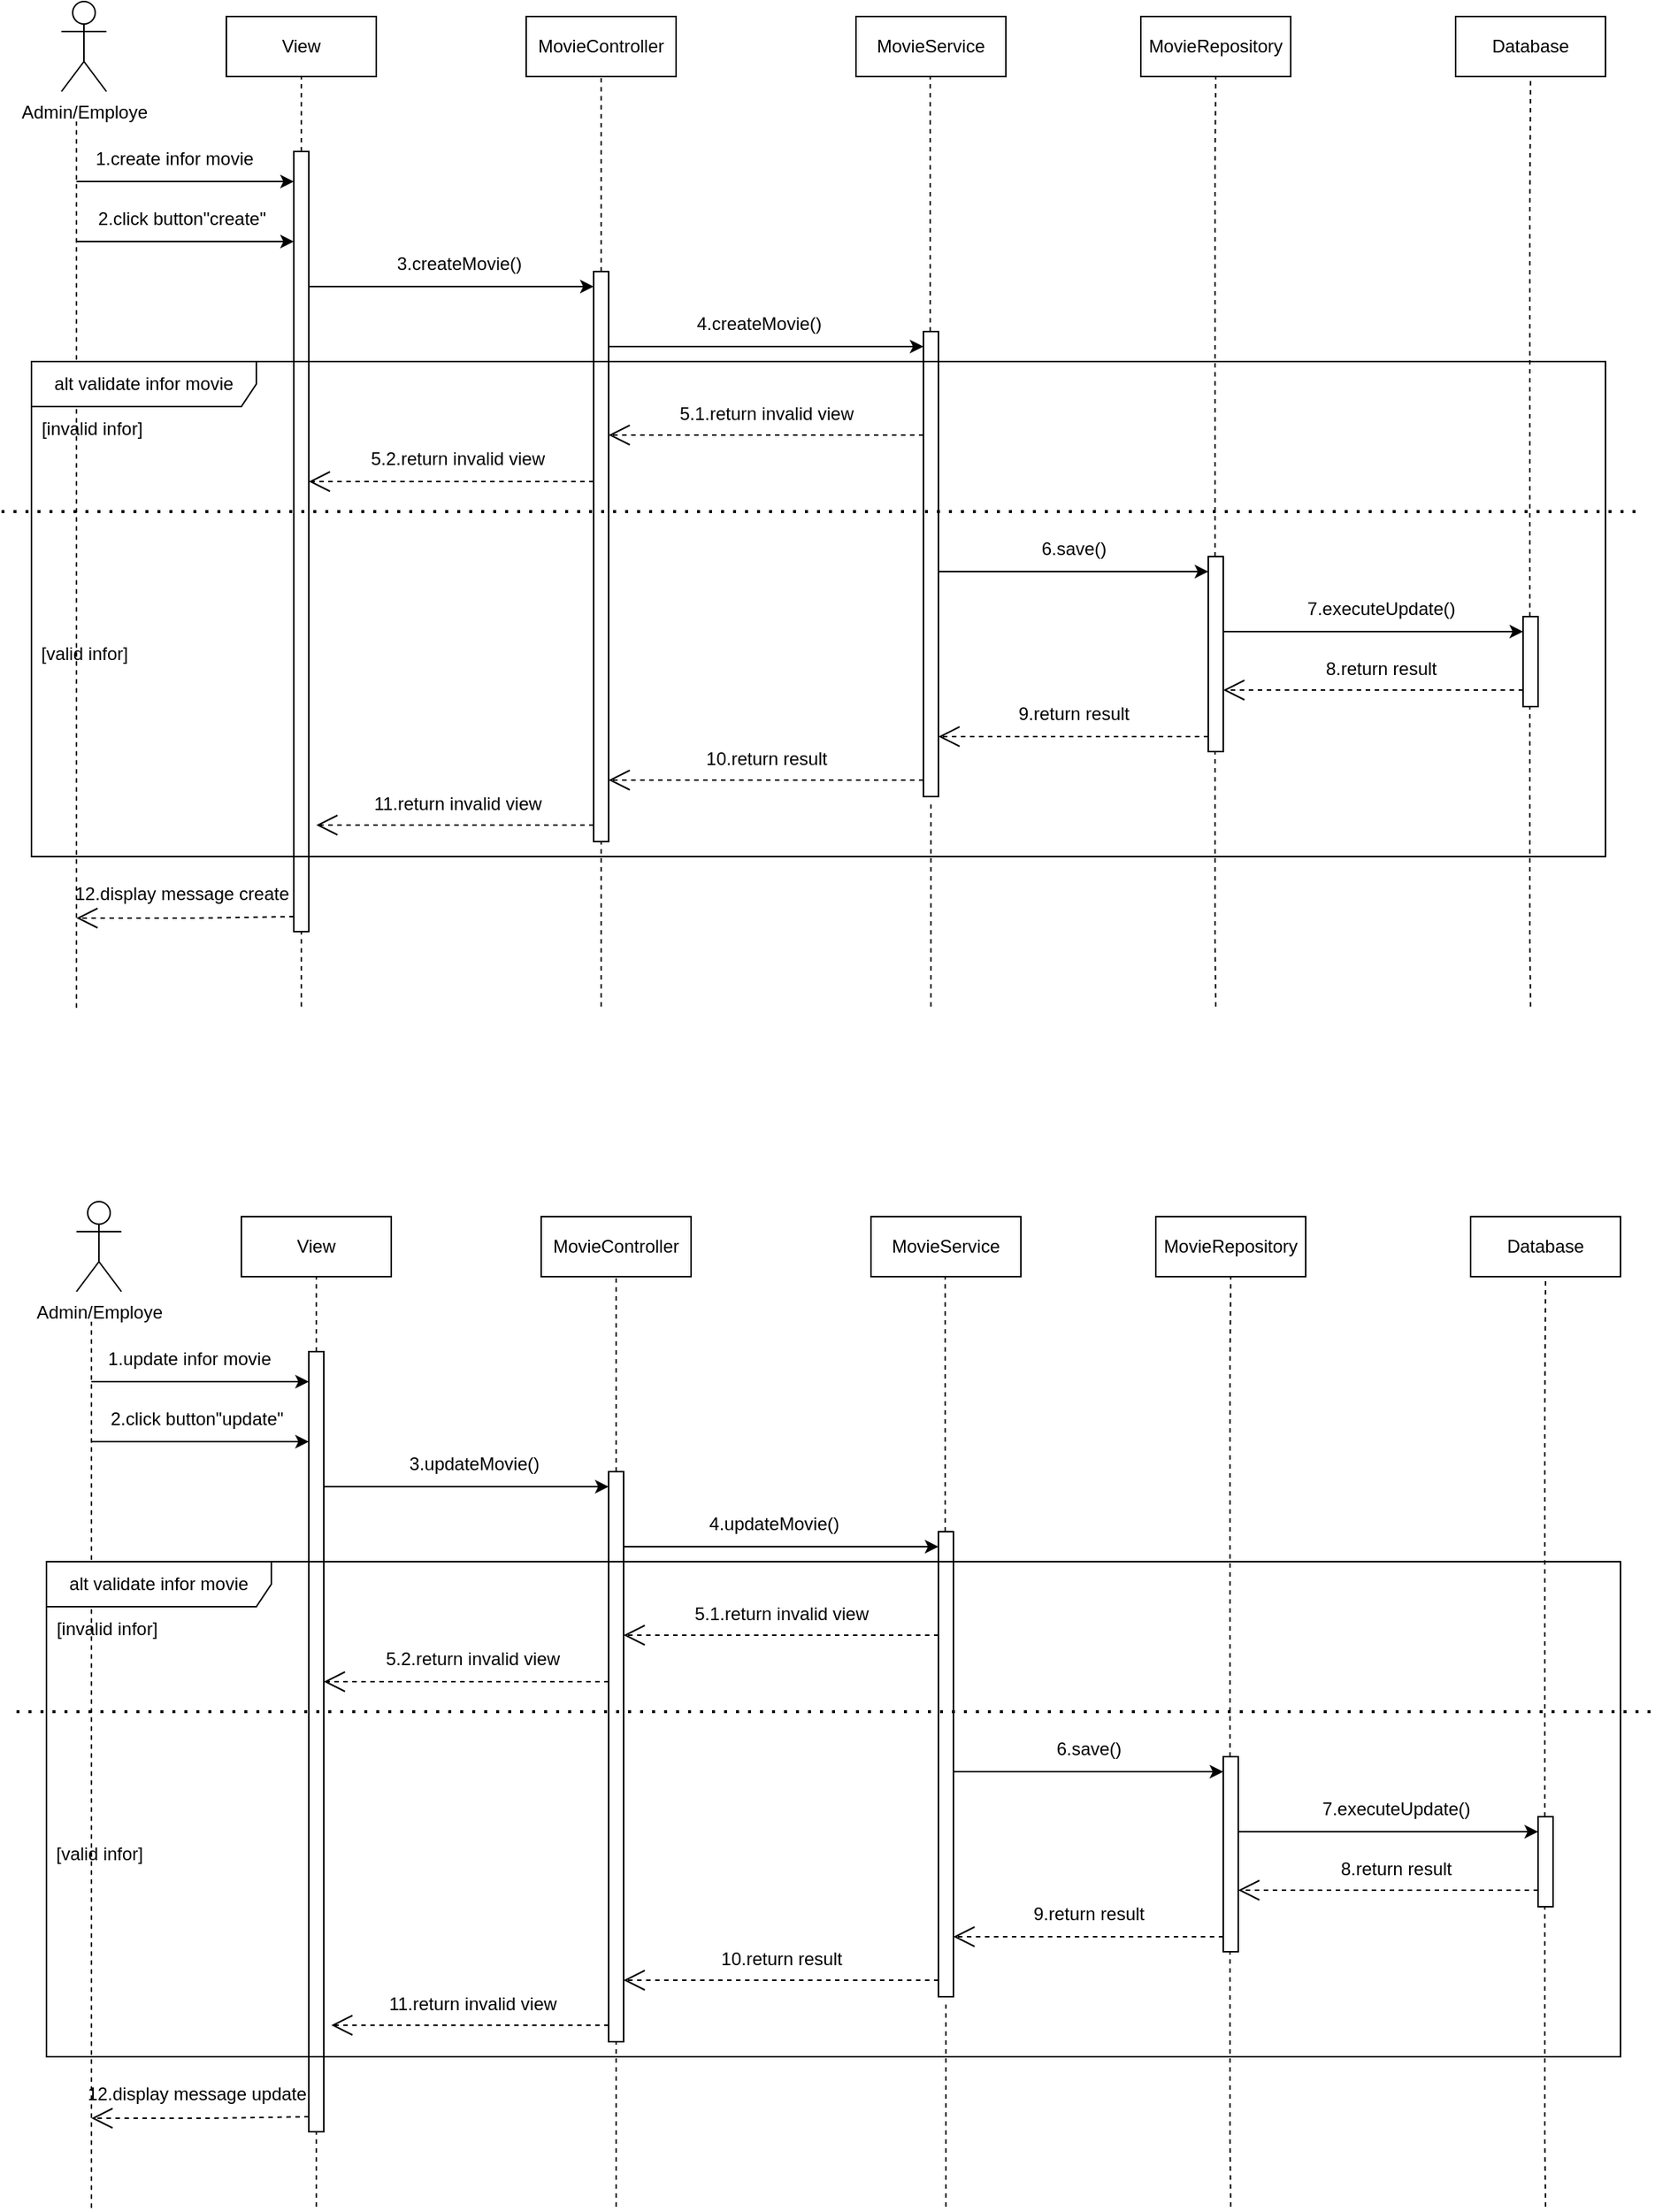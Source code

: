 <mxfile version="24.6.5" type="device">
  <diagram name="Trang-1" id="pt4II2wXfb9N7FSNM8Ed">
    <mxGraphModel dx="1050" dy="522" grid="1" gridSize="10" guides="1" tooltips="1" connect="1" arrows="1" fold="1" page="1" pageScale="1" pageWidth="827" pageHeight="1169" math="0" shadow="0">
      <root>
        <mxCell id="0" />
        <mxCell id="1" parent="0" />
        <mxCell id="slTVlI3RVbRptVLqSIr5-1" value="Admin/Employe" style="shape=umlActor;verticalLabelPosition=bottom;verticalAlign=top;html=1;outlineConnect=0;" vertex="1" parent="1">
          <mxGeometry x="90" y="90" width="30" height="60" as="geometry" />
        </mxCell>
        <mxCell id="slTVlI3RVbRptVLqSIr5-2" value="View" style="rounded=0;whiteSpace=wrap;html=1;" vertex="1" parent="1">
          <mxGeometry x="200" y="100" width="100" height="40" as="geometry" />
        </mxCell>
        <mxCell id="slTVlI3RVbRptVLqSIr5-3" value="MovieController" style="rounded=0;whiteSpace=wrap;html=1;" vertex="1" parent="1">
          <mxGeometry x="400" y="100" width="100" height="40" as="geometry" />
        </mxCell>
        <mxCell id="slTVlI3RVbRptVLqSIr5-4" value="MovieService" style="rounded=0;whiteSpace=wrap;html=1;" vertex="1" parent="1">
          <mxGeometry x="620" y="100" width="100" height="40" as="geometry" />
        </mxCell>
        <mxCell id="slTVlI3RVbRptVLqSIr5-5" value="MovieRepository" style="rounded=0;whiteSpace=wrap;html=1;" vertex="1" parent="1">
          <mxGeometry x="810" y="100" width="100" height="40" as="geometry" />
        </mxCell>
        <mxCell id="slTVlI3RVbRptVLqSIr5-6" value="Database" style="rounded=0;whiteSpace=wrap;html=1;" vertex="1" parent="1">
          <mxGeometry x="1020" y="100" width="100" height="40" as="geometry" />
        </mxCell>
        <mxCell id="slTVlI3RVbRptVLqSIr5-9" value="" style="endArrow=none;dashed=1;html=1;rounded=0;" edge="1" parent="1">
          <mxGeometry width="50" height="50" relative="1" as="geometry">
            <mxPoint x="100" y="760.8" as="sourcePoint" />
            <mxPoint x="100" y="170" as="targetPoint" />
          </mxGeometry>
        </mxCell>
        <mxCell id="slTVlI3RVbRptVLqSIr5-11" value="" style="endArrow=none;dashed=1;html=1;rounded=0;entryX=0.5;entryY=1;entryDx=0;entryDy=0;" edge="1" parent="1" source="slTVlI3RVbRptVLqSIr5-13" target="slTVlI3RVbRptVLqSIr5-2">
          <mxGeometry width="50" height="50" relative="1" as="geometry">
            <mxPoint x="250" y="230" as="sourcePoint" />
            <mxPoint x="500" y="330" as="targetPoint" />
          </mxGeometry>
        </mxCell>
        <mxCell id="slTVlI3RVbRptVLqSIr5-13" value="" style="html=1;points=[[0,0,0,0,5],[0,1,0,0,-5],[1,0,0,0,5],[1,1,0,0,-5]];perimeter=orthogonalPerimeter;outlineConnect=0;targetShapes=umlLifeline;portConstraint=eastwest;newEdgeStyle={&quot;curved&quot;:0,&quot;rounded&quot;:0};" vertex="1" parent="1">
          <mxGeometry x="245" y="190" width="10" height="520" as="geometry" />
        </mxCell>
        <mxCell id="slTVlI3RVbRptVLqSIr5-14" value="" style="endArrow=classic;html=1;rounded=0;" edge="1" parent="1" target="slTVlI3RVbRptVLqSIr5-13">
          <mxGeometry width="50" height="50" relative="1" as="geometry">
            <mxPoint x="100" y="210" as="sourcePoint" />
            <mxPoint x="240" y="210" as="targetPoint" />
          </mxGeometry>
        </mxCell>
        <mxCell id="slTVlI3RVbRptVLqSIr5-15" value="1.create infor movie" style="text;html=1;align=center;verticalAlign=middle;resizable=0;points=[];autosize=1;strokeColor=none;fillColor=none;" vertex="1" parent="1">
          <mxGeometry x="100" y="180" width="130" height="30" as="geometry" />
        </mxCell>
        <mxCell id="slTVlI3RVbRptVLqSIr5-16" value="" style="endArrow=classic;html=1;rounded=0;" edge="1" parent="1" target="slTVlI3RVbRptVLqSIr5-13">
          <mxGeometry width="50" height="50" relative="1" as="geometry">
            <mxPoint x="100" y="250" as="sourcePoint" />
            <mxPoint x="240" y="250" as="targetPoint" />
          </mxGeometry>
        </mxCell>
        <mxCell id="slTVlI3RVbRptVLqSIr5-17" value="2.click button&quot;create&quot;" style="text;html=1;align=center;verticalAlign=middle;resizable=0;points=[];autosize=1;strokeColor=none;fillColor=none;" vertex="1" parent="1">
          <mxGeometry x="100" y="220" width="140" height="30" as="geometry" />
        </mxCell>
        <mxCell id="slTVlI3RVbRptVLqSIr5-18" value="" style="endArrow=none;dashed=1;html=1;rounded=0;entryX=0.5;entryY=1;entryDx=0;entryDy=0;" edge="1" parent="1" source="slTVlI3RVbRptVLqSIr5-19" target="slTVlI3RVbRptVLqSIr5-3">
          <mxGeometry width="50" height="50" relative="1" as="geometry">
            <mxPoint x="450" y="270" as="sourcePoint" />
            <mxPoint x="460" y="160" as="targetPoint" />
          </mxGeometry>
        </mxCell>
        <mxCell id="slTVlI3RVbRptVLqSIr5-19" value="" style="html=1;points=[[0,0,0,0,5],[0,1,0,0,-5],[1,0,0,0,5],[1,1,0,0,-5]];perimeter=orthogonalPerimeter;outlineConnect=0;targetShapes=umlLifeline;portConstraint=eastwest;newEdgeStyle={&quot;curved&quot;:0,&quot;rounded&quot;:0};" vertex="1" parent="1">
          <mxGeometry x="445" y="270" width="10" height="380" as="geometry" />
        </mxCell>
        <mxCell id="slTVlI3RVbRptVLqSIr5-21" value="" style="endArrow=classic;html=1;rounded=0;" edge="1" parent="1">
          <mxGeometry width="50" height="50" relative="1" as="geometry">
            <mxPoint x="255" y="280" as="sourcePoint" />
            <mxPoint x="445" y="280" as="targetPoint" />
          </mxGeometry>
        </mxCell>
        <mxCell id="slTVlI3RVbRptVLqSIr5-22" value="3.createMovie()" style="text;html=1;align=center;verticalAlign=middle;resizable=0;points=[];autosize=1;strokeColor=none;fillColor=none;" vertex="1" parent="1">
          <mxGeometry x="300" y="250" width="110" height="30" as="geometry" />
        </mxCell>
        <mxCell id="slTVlI3RVbRptVLqSIr5-23" value="" style="endArrow=none;dashed=1;html=1;rounded=0;entryX=0.5;entryY=1;entryDx=0;entryDy=0;" edge="1" parent="1" source="slTVlI3RVbRptVLqSIr5-25">
          <mxGeometry width="50" height="50" relative="1" as="geometry">
            <mxPoint x="669.5" y="250" as="sourcePoint" />
            <mxPoint x="669.5" y="140" as="targetPoint" />
          </mxGeometry>
        </mxCell>
        <mxCell id="slTVlI3RVbRptVLqSIr5-24" value="" style="endArrow=none;dashed=1;html=1;rounded=0;entryX=0.5;entryY=1;entryDx=0;entryDy=0;" edge="1" parent="1" source="slTVlI3RVbRptVLqSIr5-27" target="slTVlI3RVbRptVLqSIr5-5">
          <mxGeometry width="50" height="50" relative="1" as="geometry">
            <mxPoint x="859.5" y="260" as="sourcePoint" />
            <mxPoint x="859.5" y="150" as="targetPoint" />
            <Array as="points">
              <mxPoint x="859.5" y="200" />
            </Array>
          </mxGeometry>
        </mxCell>
        <mxCell id="slTVlI3RVbRptVLqSIr5-25" value="" style="html=1;points=[[0,0,0,0,5],[0,1,0,0,-5],[1,0,0,0,5],[1,1,0,0,-5]];perimeter=orthogonalPerimeter;outlineConnect=0;targetShapes=umlLifeline;portConstraint=eastwest;newEdgeStyle={&quot;curved&quot;:0,&quot;rounded&quot;:0};" vertex="1" parent="1">
          <mxGeometry x="665" y="310" width="10" height="310" as="geometry" />
        </mxCell>
        <mxCell id="slTVlI3RVbRptVLqSIr5-27" value="" style="html=1;points=[[0,0,0,0,5],[0,1,0,0,-5],[1,0,0,0,5],[1,1,0,0,-5]];perimeter=orthogonalPerimeter;outlineConnect=0;targetShapes=umlLifeline;portConstraint=eastwest;newEdgeStyle={&quot;curved&quot;:0,&quot;rounded&quot;:0};" vertex="1" parent="1">
          <mxGeometry x="855" y="460" width="10" height="130" as="geometry" />
        </mxCell>
        <mxCell id="slTVlI3RVbRptVLqSIr5-28" value="" style="endArrow=classic;html=1;rounded=0;" edge="1" parent="1" source="slTVlI3RVbRptVLqSIr5-19" target="slTVlI3RVbRptVLqSIr5-25">
          <mxGeometry width="50" height="50" relative="1" as="geometry">
            <mxPoint x="460" y="320" as="sourcePoint" />
            <mxPoint x="660" y="320" as="targetPoint" />
            <Array as="points">
              <mxPoint x="560" y="320" />
            </Array>
          </mxGeometry>
        </mxCell>
        <mxCell id="slTVlI3RVbRptVLqSIr5-29" value="4.createMovie()" style="text;html=1;align=center;verticalAlign=middle;resizable=0;points=[];autosize=1;strokeColor=none;fillColor=none;" vertex="1" parent="1">
          <mxGeometry x="500" y="290" width="110" height="30" as="geometry" />
        </mxCell>
        <mxCell id="slTVlI3RVbRptVLqSIr5-31" value="" style="endArrow=classic;html=1;rounded=0;" edge="1" parent="1">
          <mxGeometry width="50" height="50" relative="1" as="geometry">
            <mxPoint x="675" y="470" as="sourcePoint" />
            <mxPoint x="855" y="470" as="targetPoint" />
          </mxGeometry>
        </mxCell>
        <mxCell id="slTVlI3RVbRptVLqSIr5-32" value="6.save()" style="text;html=1;align=center;verticalAlign=middle;resizable=0;points=[];autosize=1;strokeColor=none;fillColor=none;" vertex="1" parent="1">
          <mxGeometry x="730" y="440" width="70" height="30" as="geometry" />
        </mxCell>
        <mxCell id="slTVlI3RVbRptVLqSIr5-34" value="" style="endArrow=none;dashed=1;html=1;rounded=0;entryX=0.5;entryY=1;entryDx=0;entryDy=0;" edge="1" parent="1" source="slTVlI3RVbRptVLqSIr5-35" target="slTVlI3RVbRptVLqSIr5-6">
          <mxGeometry width="50" height="50" relative="1" as="geometry">
            <mxPoint x="1070" y="310" as="sourcePoint" />
            <mxPoint x="1070" y="170" as="targetPoint" />
            <Array as="points">
              <mxPoint x="1069.5" y="230" />
            </Array>
          </mxGeometry>
        </mxCell>
        <mxCell id="slTVlI3RVbRptVLqSIr5-35" value="" style="html=1;points=[[0,0,0,0,5],[0,1,0,0,-5],[1,0,0,0,5],[1,1,0,0,-5]];perimeter=orthogonalPerimeter;outlineConnect=0;targetShapes=umlLifeline;portConstraint=eastwest;newEdgeStyle={&quot;curved&quot;:0,&quot;rounded&quot;:0};" vertex="1" parent="1">
          <mxGeometry x="1065" y="500" width="10" height="60" as="geometry" />
        </mxCell>
        <mxCell id="slTVlI3RVbRptVLqSIr5-36" value="" style="endArrow=classic;html=1;rounded=0;" edge="1" parent="1">
          <mxGeometry width="50" height="50" relative="1" as="geometry">
            <mxPoint x="865" y="510" as="sourcePoint" />
            <mxPoint x="1065" y="510" as="targetPoint" />
          </mxGeometry>
        </mxCell>
        <mxCell id="slTVlI3RVbRptVLqSIr5-37" value="7.executeUpdate()" style="text;html=1;align=center;verticalAlign=middle;resizable=0;points=[];autosize=1;strokeColor=none;fillColor=none;" vertex="1" parent="1">
          <mxGeometry x="910" y="480" width="120" height="30" as="geometry" />
        </mxCell>
        <mxCell id="slTVlI3RVbRptVLqSIr5-38" value="" style="endArrow=open;endSize=12;dashed=1;html=1;rounded=0;" edge="1" parent="1">
          <mxGeometry width="160" relative="1" as="geometry">
            <mxPoint x="665" y="379" as="sourcePoint" />
            <mxPoint x="455" y="379" as="targetPoint" />
          </mxGeometry>
        </mxCell>
        <mxCell id="slTVlI3RVbRptVLqSIr5-39" value="5.1.return invalid view" style="text;html=1;align=center;verticalAlign=middle;resizable=0;points=[];autosize=1;strokeColor=none;fillColor=none;" vertex="1" parent="1">
          <mxGeometry x="490" y="350" width="140" height="30" as="geometry" />
        </mxCell>
        <mxCell id="slTVlI3RVbRptVLqSIr5-40" value="" style="endArrow=open;endSize=12;dashed=1;html=1;rounded=0;" edge="1" parent="1">
          <mxGeometry width="160" relative="1" as="geometry">
            <mxPoint x="445" y="410" as="sourcePoint" />
            <mxPoint x="255" y="410" as="targetPoint" />
          </mxGeometry>
        </mxCell>
        <mxCell id="slTVlI3RVbRptVLqSIr5-41" value="5.2.return invalid view" style="text;html=1;align=center;verticalAlign=middle;resizable=0;points=[];autosize=1;strokeColor=none;fillColor=none;" vertex="1" parent="1">
          <mxGeometry x="284" y="380" width="140" height="30" as="geometry" />
        </mxCell>
        <mxCell id="slTVlI3RVbRptVLqSIr5-43" value="[invalid infor]" style="text;html=1;align=center;verticalAlign=middle;resizable=0;points=[];autosize=1;strokeColor=none;fillColor=none;" vertex="1" parent="1">
          <mxGeometry x="65" y="360" width="90" height="30" as="geometry" />
        </mxCell>
        <mxCell id="slTVlI3RVbRptVLqSIr5-44" value="" style="endArrow=open;endSize=12;dashed=1;html=1;rounded=0;" edge="1" parent="1" source="slTVlI3RVbRptVLqSIr5-35">
          <mxGeometry width="160" relative="1" as="geometry">
            <mxPoint x="1075" y="549" as="sourcePoint" />
            <mxPoint x="865" y="549" as="targetPoint" />
          </mxGeometry>
        </mxCell>
        <mxCell id="slTVlI3RVbRptVLqSIr5-45" value="8.return result" style="text;html=1;align=center;verticalAlign=middle;resizable=0;points=[];autosize=1;strokeColor=none;fillColor=none;" vertex="1" parent="1">
          <mxGeometry x="920" y="520" width="100" height="30" as="geometry" />
        </mxCell>
        <mxCell id="slTVlI3RVbRptVLqSIr5-46" value="" style="endArrow=open;endSize=12;dashed=1;html=1;rounded=0;" edge="1" parent="1">
          <mxGeometry width="160" relative="1" as="geometry">
            <mxPoint x="855" y="580" as="sourcePoint" />
            <mxPoint x="675" y="580" as="targetPoint" />
          </mxGeometry>
        </mxCell>
        <mxCell id="slTVlI3RVbRptVLqSIr5-47" value="9.return result" style="text;html=1;align=center;verticalAlign=middle;resizable=0;points=[];autosize=1;strokeColor=none;fillColor=none;" vertex="1" parent="1">
          <mxGeometry x="715" y="550" width="100" height="30" as="geometry" />
        </mxCell>
        <mxCell id="slTVlI3RVbRptVLqSIr5-50" value="" style="endArrow=open;endSize=12;dashed=1;html=1;rounded=0;" edge="1" parent="1">
          <mxGeometry width="160" relative="1" as="geometry">
            <mxPoint x="665" y="609" as="sourcePoint" />
            <mxPoint x="455" y="609" as="targetPoint" />
          </mxGeometry>
        </mxCell>
        <mxCell id="slTVlI3RVbRptVLqSIr5-51" value="10.return result" style="text;html=1;align=center;verticalAlign=middle;resizable=0;points=[];autosize=1;strokeColor=none;fillColor=none;" vertex="1" parent="1">
          <mxGeometry x="510" y="580" width="100" height="30" as="geometry" />
        </mxCell>
        <mxCell id="slTVlI3RVbRptVLqSIr5-52" value="" style="endArrow=open;endSize=12;dashed=1;html=1;rounded=0;" edge="1" parent="1" source="slTVlI3RVbRptVLqSIr5-19">
          <mxGeometry width="160" relative="1" as="geometry">
            <mxPoint x="440" y="640" as="sourcePoint" />
            <mxPoint x="260" y="639" as="targetPoint" />
          </mxGeometry>
        </mxCell>
        <mxCell id="slTVlI3RVbRptVLqSIr5-53" value="11.return invalid view" style="text;html=1;align=center;verticalAlign=middle;resizable=0;points=[];autosize=1;strokeColor=none;fillColor=none;" vertex="1" parent="1">
          <mxGeometry x="284" y="610" width="140" height="30" as="geometry" />
        </mxCell>
        <mxCell id="slTVlI3RVbRptVLqSIr5-54" value="" style="endArrow=open;endSize=12;dashed=1;html=1;rounded=0;" edge="1" parent="1">
          <mxGeometry width="160" relative="1" as="geometry">
            <mxPoint x="245" y="700" as="sourcePoint" />
            <mxPoint x="100" y="701" as="targetPoint" />
            <Array as="points">
              <mxPoint x="180" y="701" />
            </Array>
          </mxGeometry>
        </mxCell>
        <mxCell id="slTVlI3RVbRptVLqSIr5-55" value="12.display message create" style="text;html=1;align=center;verticalAlign=middle;resizable=0;points=[];autosize=1;strokeColor=none;fillColor=none;" vertex="1" parent="1">
          <mxGeometry x="85" y="670" width="170" height="30" as="geometry" />
        </mxCell>
        <mxCell id="slTVlI3RVbRptVLqSIr5-56" value="[valid infor]" style="text;html=1;align=center;verticalAlign=middle;resizable=0;points=[];autosize=1;strokeColor=none;fillColor=none;" vertex="1" parent="1">
          <mxGeometry x="65" y="510" width="80" height="30" as="geometry" />
        </mxCell>
        <mxCell id="slTVlI3RVbRptVLqSIr5-57" value="alt validate infor movie" style="shape=umlFrame;whiteSpace=wrap;html=1;pointerEvents=0;width=150;height=30;" vertex="1" parent="1">
          <mxGeometry x="70" y="330" width="1050" height="330" as="geometry" />
        </mxCell>
        <mxCell id="slTVlI3RVbRptVLqSIr5-58" value="" style="endArrow=none;dashed=1;html=1;rounded=0;" edge="1" parent="1">
          <mxGeometry width="50" height="50" relative="1" as="geometry">
            <mxPoint x="250" y="760" as="sourcePoint" />
            <mxPoint x="250" y="710" as="targetPoint" />
          </mxGeometry>
        </mxCell>
        <mxCell id="slTVlI3RVbRptVLqSIr5-59" value="" style="endArrow=none;dashed=1;html=1;rounded=0;" edge="1" parent="1">
          <mxGeometry width="50" height="50" relative="1" as="geometry">
            <mxPoint x="450" y="760" as="sourcePoint" />
            <mxPoint x="450" y="650" as="targetPoint" />
          </mxGeometry>
        </mxCell>
        <mxCell id="slTVlI3RVbRptVLqSIr5-61" value="" style="endArrow=none;dashed=1;html=1;rounded=0;entryX=0.5;entryY=1.017;entryDx=0;entryDy=0;entryPerimeter=0;" edge="1" parent="1" target="slTVlI3RVbRptVLqSIr5-25">
          <mxGeometry width="50" height="50" relative="1" as="geometry">
            <mxPoint x="670" y="760" as="sourcePoint" />
            <mxPoint x="669.5" y="660" as="targetPoint" />
            <Array as="points">
              <mxPoint x="670" y="700" />
            </Array>
          </mxGeometry>
        </mxCell>
        <mxCell id="slTVlI3RVbRptVLqSIr5-62" value="" style="endArrow=none;dashed=1;html=1;rounded=0;" edge="1" parent="1" target="slTVlI3RVbRptVLqSIr5-27">
          <mxGeometry width="50" height="50" relative="1" as="geometry">
            <mxPoint x="860" y="760" as="sourcePoint" />
            <mxPoint x="859.5" y="640" as="targetPoint" />
            <Array as="points">
              <mxPoint x="859.5" y="715" />
            </Array>
          </mxGeometry>
        </mxCell>
        <mxCell id="slTVlI3RVbRptVLqSIr5-63" value="" style="endArrow=none;dashed=1;html=1;rounded=0;" edge="1" parent="1" target="slTVlI3RVbRptVLqSIr5-35">
          <mxGeometry width="50" height="50" relative="1" as="geometry">
            <mxPoint x="1070" y="760" as="sourcePoint" />
            <mxPoint x="1070" y="590" as="targetPoint" />
            <Array as="points">
              <mxPoint x="1069.5" y="715" />
            </Array>
          </mxGeometry>
        </mxCell>
        <mxCell id="slTVlI3RVbRptVLqSIr5-64" value="" style="endArrow=none;dashed=1;html=1;dashPattern=1 3;strokeWidth=2;rounded=0;" edge="1" parent="1">
          <mxGeometry width="50" height="50" relative="1" as="geometry">
            <mxPoint x="50" y="430" as="sourcePoint" />
            <mxPoint x="1140" y="430" as="targetPoint" />
          </mxGeometry>
        </mxCell>
        <mxCell id="slTVlI3RVbRptVLqSIr5-118" value="Admin/Employe" style="shape=umlActor;verticalLabelPosition=bottom;verticalAlign=top;html=1;outlineConnect=0;" vertex="1" parent="1">
          <mxGeometry x="100" y="890" width="30" height="60" as="geometry" />
        </mxCell>
        <mxCell id="slTVlI3RVbRptVLqSIr5-119" value="View" style="rounded=0;whiteSpace=wrap;html=1;" vertex="1" parent="1">
          <mxGeometry x="210" y="900" width="100" height="40" as="geometry" />
        </mxCell>
        <mxCell id="slTVlI3RVbRptVLqSIr5-120" value="MovieController" style="rounded=0;whiteSpace=wrap;html=1;" vertex="1" parent="1">
          <mxGeometry x="410" y="900" width="100" height="40" as="geometry" />
        </mxCell>
        <mxCell id="slTVlI3RVbRptVLqSIr5-121" value="MovieService" style="rounded=0;whiteSpace=wrap;html=1;" vertex="1" parent="1">
          <mxGeometry x="630" y="900" width="100" height="40" as="geometry" />
        </mxCell>
        <mxCell id="slTVlI3RVbRptVLqSIr5-122" value="MovieRepository" style="rounded=0;whiteSpace=wrap;html=1;" vertex="1" parent="1">
          <mxGeometry x="820" y="900" width="100" height="40" as="geometry" />
        </mxCell>
        <mxCell id="slTVlI3RVbRptVLqSIr5-123" value="Database" style="rounded=0;whiteSpace=wrap;html=1;" vertex="1" parent="1">
          <mxGeometry x="1030" y="900" width="100" height="40" as="geometry" />
        </mxCell>
        <mxCell id="slTVlI3RVbRptVLqSIr5-124" value="" style="endArrow=none;dashed=1;html=1;rounded=0;" edge="1" parent="1">
          <mxGeometry width="50" height="50" relative="1" as="geometry">
            <mxPoint x="110" y="1560.8" as="sourcePoint" />
            <mxPoint x="110" y="970" as="targetPoint" />
          </mxGeometry>
        </mxCell>
        <mxCell id="slTVlI3RVbRptVLqSIr5-125" value="" style="endArrow=none;dashed=1;html=1;rounded=0;entryX=0.5;entryY=1;entryDx=0;entryDy=0;" edge="1" parent="1" source="slTVlI3RVbRptVLqSIr5-126" target="slTVlI3RVbRptVLqSIr5-119">
          <mxGeometry width="50" height="50" relative="1" as="geometry">
            <mxPoint x="260" y="1030" as="sourcePoint" />
            <mxPoint x="510" y="1130" as="targetPoint" />
          </mxGeometry>
        </mxCell>
        <mxCell id="slTVlI3RVbRptVLqSIr5-126" value="" style="html=1;points=[[0,0,0,0,5],[0,1,0,0,-5],[1,0,0,0,5],[1,1,0,0,-5]];perimeter=orthogonalPerimeter;outlineConnect=0;targetShapes=umlLifeline;portConstraint=eastwest;newEdgeStyle={&quot;curved&quot;:0,&quot;rounded&quot;:0};" vertex="1" parent="1">
          <mxGeometry x="255" y="990" width="10" height="520" as="geometry" />
        </mxCell>
        <mxCell id="slTVlI3RVbRptVLqSIr5-127" value="" style="endArrow=classic;html=1;rounded=0;" edge="1" parent="1" target="slTVlI3RVbRptVLqSIr5-126">
          <mxGeometry width="50" height="50" relative="1" as="geometry">
            <mxPoint x="110" y="1010" as="sourcePoint" />
            <mxPoint x="250" y="1010" as="targetPoint" />
          </mxGeometry>
        </mxCell>
        <mxCell id="slTVlI3RVbRptVLqSIr5-128" value="1.update infor movie" style="text;html=1;align=center;verticalAlign=middle;resizable=0;points=[];autosize=1;strokeColor=none;fillColor=none;" vertex="1" parent="1">
          <mxGeometry x="110" y="980" width="130" height="30" as="geometry" />
        </mxCell>
        <mxCell id="slTVlI3RVbRptVLqSIr5-129" value="" style="endArrow=classic;html=1;rounded=0;" edge="1" parent="1" target="slTVlI3RVbRptVLqSIr5-126">
          <mxGeometry width="50" height="50" relative="1" as="geometry">
            <mxPoint x="110" y="1050" as="sourcePoint" />
            <mxPoint x="250" y="1050" as="targetPoint" />
          </mxGeometry>
        </mxCell>
        <mxCell id="slTVlI3RVbRptVLqSIr5-130" value="2.click button&quot;update&quot;" style="text;html=1;align=center;verticalAlign=middle;resizable=0;points=[];autosize=1;strokeColor=none;fillColor=none;" vertex="1" parent="1">
          <mxGeometry x="110" y="1020" width="140" height="30" as="geometry" />
        </mxCell>
        <mxCell id="slTVlI3RVbRptVLqSIr5-131" value="" style="endArrow=none;dashed=1;html=1;rounded=0;entryX=0.5;entryY=1;entryDx=0;entryDy=0;" edge="1" parent="1" source="slTVlI3RVbRptVLqSIr5-132" target="slTVlI3RVbRptVLqSIr5-120">
          <mxGeometry width="50" height="50" relative="1" as="geometry">
            <mxPoint x="460" y="1070" as="sourcePoint" />
            <mxPoint x="470" y="960" as="targetPoint" />
          </mxGeometry>
        </mxCell>
        <mxCell id="slTVlI3RVbRptVLqSIr5-132" value="" style="html=1;points=[[0,0,0,0,5],[0,1,0,0,-5],[1,0,0,0,5],[1,1,0,0,-5]];perimeter=orthogonalPerimeter;outlineConnect=0;targetShapes=umlLifeline;portConstraint=eastwest;newEdgeStyle={&quot;curved&quot;:0,&quot;rounded&quot;:0};" vertex="1" parent="1">
          <mxGeometry x="455" y="1070" width="10" height="380" as="geometry" />
        </mxCell>
        <mxCell id="slTVlI3RVbRptVLqSIr5-133" value="" style="endArrow=classic;html=1;rounded=0;" edge="1" parent="1">
          <mxGeometry width="50" height="50" relative="1" as="geometry">
            <mxPoint x="265" y="1080" as="sourcePoint" />
            <mxPoint x="455" y="1080" as="targetPoint" />
          </mxGeometry>
        </mxCell>
        <mxCell id="slTVlI3RVbRptVLqSIr5-134" value="3.updateMovie()" style="text;html=1;align=center;verticalAlign=middle;resizable=0;points=[];autosize=1;strokeColor=none;fillColor=none;" vertex="1" parent="1">
          <mxGeometry x="310" y="1050" width="110" height="30" as="geometry" />
        </mxCell>
        <mxCell id="slTVlI3RVbRptVLqSIr5-135" value="" style="endArrow=none;dashed=1;html=1;rounded=0;entryX=0.5;entryY=1;entryDx=0;entryDy=0;" edge="1" parent="1" source="slTVlI3RVbRptVLqSIr5-137">
          <mxGeometry width="50" height="50" relative="1" as="geometry">
            <mxPoint x="679.5" y="1050" as="sourcePoint" />
            <mxPoint x="679.5" y="940" as="targetPoint" />
          </mxGeometry>
        </mxCell>
        <mxCell id="slTVlI3RVbRptVLqSIr5-136" value="" style="endArrow=none;dashed=1;html=1;rounded=0;entryX=0.5;entryY=1;entryDx=0;entryDy=0;" edge="1" parent="1" source="slTVlI3RVbRptVLqSIr5-138" target="slTVlI3RVbRptVLqSIr5-122">
          <mxGeometry width="50" height="50" relative="1" as="geometry">
            <mxPoint x="869.5" y="1060" as="sourcePoint" />
            <mxPoint x="869.5" y="950" as="targetPoint" />
            <Array as="points">
              <mxPoint x="869.5" y="1000" />
            </Array>
          </mxGeometry>
        </mxCell>
        <mxCell id="slTVlI3RVbRptVLqSIr5-137" value="" style="html=1;points=[[0,0,0,0,5],[0,1,0,0,-5],[1,0,0,0,5],[1,1,0,0,-5]];perimeter=orthogonalPerimeter;outlineConnect=0;targetShapes=umlLifeline;portConstraint=eastwest;newEdgeStyle={&quot;curved&quot;:0,&quot;rounded&quot;:0};" vertex="1" parent="1">
          <mxGeometry x="675" y="1110" width="10" height="310" as="geometry" />
        </mxCell>
        <mxCell id="slTVlI3RVbRptVLqSIr5-138" value="" style="html=1;points=[[0,0,0,0,5],[0,1,0,0,-5],[1,0,0,0,5],[1,1,0,0,-5]];perimeter=orthogonalPerimeter;outlineConnect=0;targetShapes=umlLifeline;portConstraint=eastwest;newEdgeStyle={&quot;curved&quot;:0,&quot;rounded&quot;:0};" vertex="1" parent="1">
          <mxGeometry x="865" y="1260" width="10" height="130" as="geometry" />
        </mxCell>
        <mxCell id="slTVlI3RVbRptVLqSIr5-139" value="" style="endArrow=classic;html=1;rounded=0;" edge="1" parent="1" source="slTVlI3RVbRptVLqSIr5-132" target="slTVlI3RVbRptVLqSIr5-137">
          <mxGeometry width="50" height="50" relative="1" as="geometry">
            <mxPoint x="470" y="1120" as="sourcePoint" />
            <mxPoint x="670" y="1120" as="targetPoint" />
            <Array as="points">
              <mxPoint x="570" y="1120" />
            </Array>
          </mxGeometry>
        </mxCell>
        <mxCell id="slTVlI3RVbRptVLqSIr5-140" value="4.updateMovie()" style="text;html=1;align=center;verticalAlign=middle;resizable=0;points=[];autosize=1;strokeColor=none;fillColor=none;" vertex="1" parent="1">
          <mxGeometry x="510" y="1090" width="110" height="30" as="geometry" />
        </mxCell>
        <mxCell id="slTVlI3RVbRptVLqSIr5-141" value="" style="endArrow=classic;html=1;rounded=0;" edge="1" parent="1">
          <mxGeometry width="50" height="50" relative="1" as="geometry">
            <mxPoint x="685" y="1270" as="sourcePoint" />
            <mxPoint x="865" y="1270" as="targetPoint" />
          </mxGeometry>
        </mxCell>
        <mxCell id="slTVlI3RVbRptVLqSIr5-142" value="6.save()" style="text;html=1;align=center;verticalAlign=middle;resizable=0;points=[];autosize=1;strokeColor=none;fillColor=none;" vertex="1" parent="1">
          <mxGeometry x="740" y="1240" width="70" height="30" as="geometry" />
        </mxCell>
        <mxCell id="slTVlI3RVbRptVLqSIr5-143" value="" style="endArrow=none;dashed=1;html=1;rounded=0;entryX=0.5;entryY=1;entryDx=0;entryDy=0;" edge="1" parent="1" source="slTVlI3RVbRptVLqSIr5-144" target="slTVlI3RVbRptVLqSIr5-123">
          <mxGeometry width="50" height="50" relative="1" as="geometry">
            <mxPoint x="1080" y="1110" as="sourcePoint" />
            <mxPoint x="1080" y="970" as="targetPoint" />
            <Array as="points">
              <mxPoint x="1079.5" y="1030" />
            </Array>
          </mxGeometry>
        </mxCell>
        <mxCell id="slTVlI3RVbRptVLqSIr5-144" value="" style="html=1;points=[[0,0,0,0,5],[0,1,0,0,-5],[1,0,0,0,5],[1,1,0,0,-5]];perimeter=orthogonalPerimeter;outlineConnect=0;targetShapes=umlLifeline;portConstraint=eastwest;newEdgeStyle={&quot;curved&quot;:0,&quot;rounded&quot;:0};" vertex="1" parent="1">
          <mxGeometry x="1075" y="1300" width="10" height="60" as="geometry" />
        </mxCell>
        <mxCell id="slTVlI3RVbRptVLqSIr5-145" value="" style="endArrow=classic;html=1;rounded=0;" edge="1" parent="1">
          <mxGeometry width="50" height="50" relative="1" as="geometry">
            <mxPoint x="875" y="1310" as="sourcePoint" />
            <mxPoint x="1075" y="1310" as="targetPoint" />
          </mxGeometry>
        </mxCell>
        <mxCell id="slTVlI3RVbRptVLqSIr5-146" value="7.executeUpdate()" style="text;html=1;align=center;verticalAlign=middle;resizable=0;points=[];autosize=1;strokeColor=none;fillColor=none;" vertex="1" parent="1">
          <mxGeometry x="920" y="1280" width="120" height="30" as="geometry" />
        </mxCell>
        <mxCell id="slTVlI3RVbRptVLqSIr5-147" value="" style="endArrow=open;endSize=12;dashed=1;html=1;rounded=0;" edge="1" parent="1">
          <mxGeometry width="160" relative="1" as="geometry">
            <mxPoint x="675" y="1179" as="sourcePoint" />
            <mxPoint x="465" y="1179" as="targetPoint" />
          </mxGeometry>
        </mxCell>
        <mxCell id="slTVlI3RVbRptVLqSIr5-148" value="5.1.return invalid view" style="text;html=1;align=center;verticalAlign=middle;resizable=0;points=[];autosize=1;strokeColor=none;fillColor=none;" vertex="1" parent="1">
          <mxGeometry x="500" y="1150" width="140" height="30" as="geometry" />
        </mxCell>
        <mxCell id="slTVlI3RVbRptVLqSIr5-149" value="" style="endArrow=open;endSize=12;dashed=1;html=1;rounded=0;" edge="1" parent="1">
          <mxGeometry width="160" relative="1" as="geometry">
            <mxPoint x="455" y="1210" as="sourcePoint" />
            <mxPoint x="265" y="1210" as="targetPoint" />
          </mxGeometry>
        </mxCell>
        <mxCell id="slTVlI3RVbRptVLqSIr5-150" value="5.2.return invalid view" style="text;html=1;align=center;verticalAlign=middle;resizable=0;points=[];autosize=1;strokeColor=none;fillColor=none;" vertex="1" parent="1">
          <mxGeometry x="294" y="1180" width="140" height="30" as="geometry" />
        </mxCell>
        <mxCell id="slTVlI3RVbRptVLqSIr5-151" value="[invalid infor]" style="text;html=1;align=center;verticalAlign=middle;resizable=0;points=[];autosize=1;strokeColor=none;fillColor=none;" vertex="1" parent="1">
          <mxGeometry x="75" y="1160" width="90" height="30" as="geometry" />
        </mxCell>
        <mxCell id="slTVlI3RVbRptVLqSIr5-152" value="" style="endArrow=open;endSize=12;dashed=1;html=1;rounded=0;" edge="1" parent="1" source="slTVlI3RVbRptVLqSIr5-144">
          <mxGeometry width="160" relative="1" as="geometry">
            <mxPoint x="1085" y="1349" as="sourcePoint" />
            <mxPoint x="875" y="1349" as="targetPoint" />
          </mxGeometry>
        </mxCell>
        <mxCell id="slTVlI3RVbRptVLqSIr5-153" value="8.return result" style="text;html=1;align=center;verticalAlign=middle;resizable=0;points=[];autosize=1;strokeColor=none;fillColor=none;" vertex="1" parent="1">
          <mxGeometry x="930" y="1320" width="100" height="30" as="geometry" />
        </mxCell>
        <mxCell id="slTVlI3RVbRptVLqSIr5-154" value="" style="endArrow=open;endSize=12;dashed=1;html=1;rounded=0;" edge="1" parent="1">
          <mxGeometry width="160" relative="1" as="geometry">
            <mxPoint x="865" y="1380" as="sourcePoint" />
            <mxPoint x="685" y="1380" as="targetPoint" />
          </mxGeometry>
        </mxCell>
        <mxCell id="slTVlI3RVbRptVLqSIr5-155" value="9.return result" style="text;html=1;align=center;verticalAlign=middle;resizable=0;points=[];autosize=1;strokeColor=none;fillColor=none;" vertex="1" parent="1">
          <mxGeometry x="725" y="1350" width="100" height="30" as="geometry" />
        </mxCell>
        <mxCell id="slTVlI3RVbRptVLqSIr5-156" value="" style="endArrow=open;endSize=12;dashed=1;html=1;rounded=0;" edge="1" parent="1">
          <mxGeometry width="160" relative="1" as="geometry">
            <mxPoint x="675" y="1409" as="sourcePoint" />
            <mxPoint x="465" y="1409" as="targetPoint" />
          </mxGeometry>
        </mxCell>
        <mxCell id="slTVlI3RVbRptVLqSIr5-157" value="10.return result" style="text;html=1;align=center;verticalAlign=middle;resizable=0;points=[];autosize=1;strokeColor=none;fillColor=none;" vertex="1" parent="1">
          <mxGeometry x="520" y="1380" width="100" height="30" as="geometry" />
        </mxCell>
        <mxCell id="slTVlI3RVbRptVLqSIr5-158" value="" style="endArrow=open;endSize=12;dashed=1;html=1;rounded=0;" edge="1" parent="1" source="slTVlI3RVbRptVLqSIr5-132">
          <mxGeometry width="160" relative="1" as="geometry">
            <mxPoint x="450" y="1440" as="sourcePoint" />
            <mxPoint x="270" y="1439" as="targetPoint" />
          </mxGeometry>
        </mxCell>
        <mxCell id="slTVlI3RVbRptVLqSIr5-159" value="11.return invalid view" style="text;html=1;align=center;verticalAlign=middle;resizable=0;points=[];autosize=1;strokeColor=none;fillColor=none;" vertex="1" parent="1">
          <mxGeometry x="294" y="1410" width="140" height="30" as="geometry" />
        </mxCell>
        <mxCell id="slTVlI3RVbRptVLqSIr5-160" value="" style="endArrow=open;endSize=12;dashed=1;html=1;rounded=0;" edge="1" parent="1">
          <mxGeometry width="160" relative="1" as="geometry">
            <mxPoint x="255" y="1500" as="sourcePoint" />
            <mxPoint x="110" y="1501" as="targetPoint" />
            <Array as="points">
              <mxPoint x="190" y="1501" />
            </Array>
          </mxGeometry>
        </mxCell>
        <mxCell id="slTVlI3RVbRptVLqSIr5-161" value="12.display message update" style="text;html=1;align=center;verticalAlign=middle;resizable=0;points=[];autosize=1;strokeColor=none;fillColor=none;" vertex="1" parent="1">
          <mxGeometry x="95" y="1470" width="170" height="30" as="geometry" />
        </mxCell>
        <mxCell id="slTVlI3RVbRptVLqSIr5-162" value="[valid infor]" style="text;html=1;align=center;verticalAlign=middle;resizable=0;points=[];autosize=1;strokeColor=none;fillColor=none;" vertex="1" parent="1">
          <mxGeometry x="75" y="1310" width="80" height="30" as="geometry" />
        </mxCell>
        <mxCell id="slTVlI3RVbRptVLqSIr5-163" value="alt validate infor movie" style="shape=umlFrame;whiteSpace=wrap;html=1;pointerEvents=0;width=150;height=30;" vertex="1" parent="1">
          <mxGeometry x="80" y="1130" width="1050" height="330" as="geometry" />
        </mxCell>
        <mxCell id="slTVlI3RVbRptVLqSIr5-164" value="" style="endArrow=none;dashed=1;html=1;rounded=0;" edge="1" parent="1">
          <mxGeometry width="50" height="50" relative="1" as="geometry">
            <mxPoint x="260" y="1560" as="sourcePoint" />
            <mxPoint x="260" y="1510" as="targetPoint" />
          </mxGeometry>
        </mxCell>
        <mxCell id="slTVlI3RVbRptVLqSIr5-165" value="" style="endArrow=none;dashed=1;html=1;rounded=0;" edge="1" parent="1">
          <mxGeometry width="50" height="50" relative="1" as="geometry">
            <mxPoint x="460" y="1560" as="sourcePoint" />
            <mxPoint x="460" y="1450" as="targetPoint" />
          </mxGeometry>
        </mxCell>
        <mxCell id="slTVlI3RVbRptVLqSIr5-166" value="" style="endArrow=none;dashed=1;html=1;rounded=0;entryX=0.5;entryY=1.017;entryDx=0;entryDy=0;entryPerimeter=0;" edge="1" parent="1" target="slTVlI3RVbRptVLqSIr5-137">
          <mxGeometry width="50" height="50" relative="1" as="geometry">
            <mxPoint x="680" y="1560" as="sourcePoint" />
            <mxPoint x="679.5" y="1460" as="targetPoint" />
            <Array as="points">
              <mxPoint x="680" y="1500" />
            </Array>
          </mxGeometry>
        </mxCell>
        <mxCell id="slTVlI3RVbRptVLqSIr5-167" value="" style="endArrow=none;dashed=1;html=1;rounded=0;" edge="1" parent="1" target="slTVlI3RVbRptVLqSIr5-138">
          <mxGeometry width="50" height="50" relative="1" as="geometry">
            <mxPoint x="870" y="1560" as="sourcePoint" />
            <mxPoint x="869.5" y="1440" as="targetPoint" />
            <Array as="points">
              <mxPoint x="869.5" y="1515" />
            </Array>
          </mxGeometry>
        </mxCell>
        <mxCell id="slTVlI3RVbRptVLqSIr5-168" value="" style="endArrow=none;dashed=1;html=1;rounded=0;" edge="1" parent="1" target="slTVlI3RVbRptVLqSIr5-144">
          <mxGeometry width="50" height="50" relative="1" as="geometry">
            <mxPoint x="1080" y="1560" as="sourcePoint" />
            <mxPoint x="1080" y="1390" as="targetPoint" />
            <Array as="points">
              <mxPoint x="1079.5" y="1515" />
            </Array>
          </mxGeometry>
        </mxCell>
        <mxCell id="slTVlI3RVbRptVLqSIr5-169" value="" style="endArrow=none;dashed=1;html=1;dashPattern=1 3;strokeWidth=2;rounded=0;" edge="1" parent="1">
          <mxGeometry width="50" height="50" relative="1" as="geometry">
            <mxPoint x="60" y="1230" as="sourcePoint" />
            <mxPoint x="1150" y="1230" as="targetPoint" />
          </mxGeometry>
        </mxCell>
      </root>
    </mxGraphModel>
  </diagram>
</mxfile>
